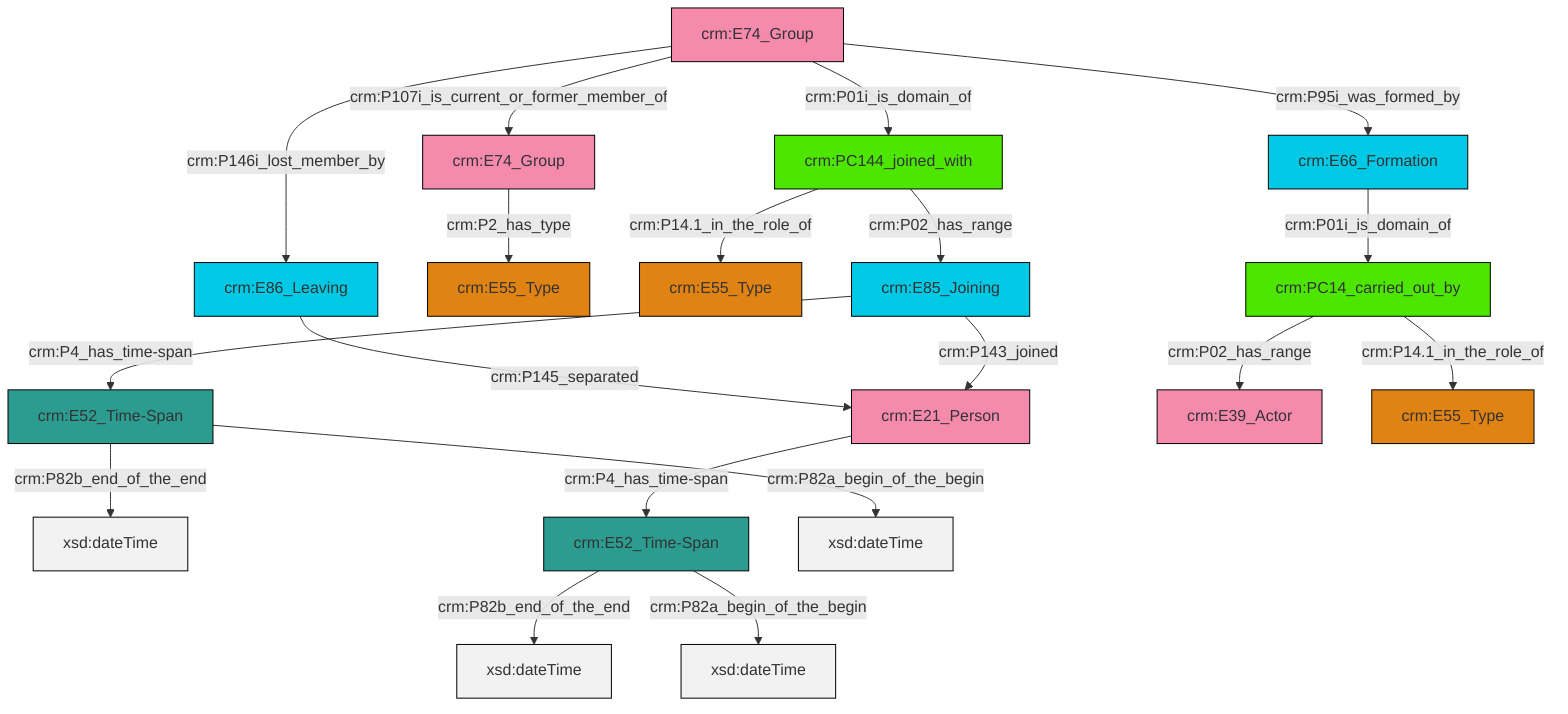 graph TD
classDef Literal fill:#f2f2f2,stroke:#000000;
classDef CRM_Entity fill:#FFFFFF,stroke:#000000;
classDef Temporal_Entity fill:#00C9E6, stroke:#000000;
classDef Type fill:#E18312, stroke:#000000;
classDef Time-Span fill:#2C9C91, stroke:#000000;
classDef Appellation fill:#FFEB7F, stroke:#000000;
classDef Place fill:#008836, stroke:#000000;
classDef Persistent_Item fill:#B266B2, stroke:#000000;
classDef Conceptual_Object fill:#FFD700, stroke:#000000;
classDef Physical_Thing fill:#D2B48C, stroke:#000000;
classDef Actor fill:#f58aad, stroke:#000000;
classDef PC_Classes fill:#4ce600, stroke:#000000;
classDef Multi fill:#cccccc,stroke:#000000;

0["crm:E52_Time-Span"]:::Time-Span -->|crm:P82b_end_of_the_end| 1[xsd:dateTime]:::Literal
4["crm:E86_Leaving"]:::Temporal_Entity -->|crm:P145_separated| 5["crm:E21_Person"]:::Actor
9["crm:PC144_joined_with"]:::PC_Classes -->|crm:P14.1_in_the_role_of| 10["crm:E55_Type"]:::Type
15["crm:PC14_carried_out_by"]:::PC_Classes -->|crm:P02_has_range| 16["crm:E39_Actor"]:::Actor
21["crm:E52_Time-Span"]:::Time-Span -->|crm:P82b_end_of_the_end| 22[xsd:dateTime]:::Literal
21["crm:E52_Time-Span"]:::Time-Span -->|crm:P82a_begin_of_the_begin| 23[xsd:dateTime]:::Literal
11["crm:E74_Group"]:::Actor -->|crm:P107i_is_current_or_former_member_of| 2["crm:E74_Group"]:::Actor
11["crm:E74_Group"]:::Actor -->|crm:P01i_is_domain_of| 9["crm:PC144_joined_with"]:::PC_Classes
11["crm:E74_Group"]:::Actor -->|crm:P95i_was_formed_by| 26["crm:E66_Formation"]:::Temporal_Entity
15["crm:PC14_carried_out_by"]:::PC_Classes -->|crm:P14.1_in_the_role_of| 19["crm:E55_Type"]:::Type
11["crm:E74_Group"]:::Actor -->|crm:P146i_lost_member_by| 4["crm:E86_Leaving"]:::Temporal_Entity
2["crm:E74_Group"]:::Actor -->|crm:P2_has_type| 7["crm:E55_Type"]:::Type
5["crm:E21_Person"]:::Actor -->|crm:P4_has_time-span| 21["crm:E52_Time-Span"]:::Time-Span
26["crm:E66_Formation"]:::Temporal_Entity -->|crm:P01i_is_domain_of| 15["crm:PC14_carried_out_by"]:::PC_Classes
13["crm:E85_Joining"]:::Temporal_Entity -->|crm:P143_joined| 5["crm:E21_Person"]:::Actor
13["crm:E85_Joining"]:::Temporal_Entity -->|crm:P4_has_time-span| 0["crm:E52_Time-Span"]:::Time-Span
0["crm:E52_Time-Span"]:::Time-Span -->|crm:P82a_begin_of_the_begin| 33[xsd:dateTime]:::Literal
9["crm:PC144_joined_with"]:::PC_Classes -->|crm:P02_has_range| 13["crm:E85_Joining"]:::Temporal_Entity